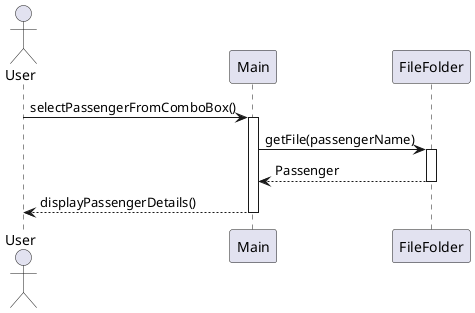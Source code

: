 @startuml
actor User
participant "Main" as M
participant "FileFolder" as FF

User -> M : selectPassengerFromComboBox()
activate M
M -> FF : getFile(passengerName)
activate FF
FF --> M : Passenger
deactivate FF
M --> User : displayPassengerDetails()
deactivate M
@enduml



